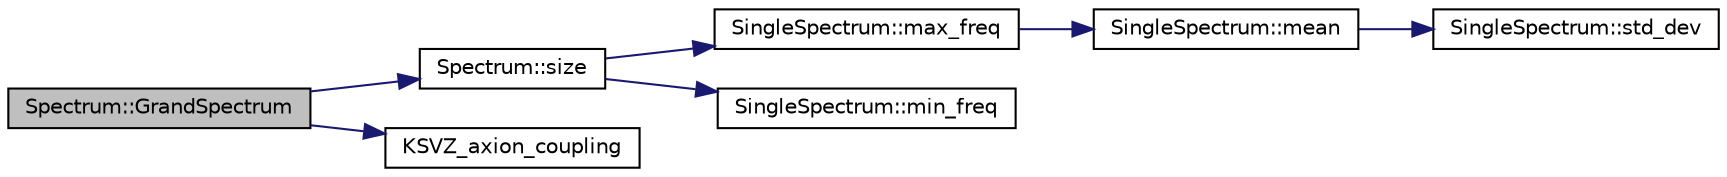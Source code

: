digraph "Spectrum::GrandSpectrum"
{
  edge [fontname="Helvetica",fontsize="10",labelfontname="Helvetica",labelfontsize="10"];
  node [fontname="Helvetica",fontsize="10",shape=record];
  rankdir="LR";
  Node1 [label="Spectrum::GrandSpectrum",height=0.2,width=0.4,color="black", fillcolor="grey75", style="filled", fontcolor="black"];
  Node1 -> Node2 [color="midnightblue",fontsize="10",style="solid",fontname="Helvetica"];
  Node2 [label="Spectrum::size",height=0.2,width=0.4,color="black", fillcolor="white", style="filled",URL="$class_spectrum.html#a9640391cdb12174df3e816f4cc74adec",tooltip="Similar to std::vector size()- get the number of elements in the Spectrum. "];
  Node2 -> Node3 [color="midnightblue",fontsize="10",style="solid",fontname="Helvetica"];
  Node3 [label="SingleSpectrum::max_freq",height=0.2,width=0.4,color="black", fillcolor="white", style="filled",URL="$class_single_spectrum.html#accb195e89e0fc81ea8a0ba61f0b800ba",tooltip="Get the maximum (largest) frequency stored in the current spectrum. "];
  Node3 -> Node4 [color="midnightblue",fontsize="10",style="solid",fontname="Helvetica"];
  Node4 [label="SingleSpectrum::mean",height=0.2,width=0.4,color="black", fillcolor="white", style="filled",URL="$class_single_spectrum.html#a39f66345fd7d6502bbc8ba731cc1bb13",tooltip="Compute the arithmetic mean of the current spectrum. "];
  Node4 -> Node5 [color="midnightblue",fontsize="10",style="solid",fontname="Helvetica"];
  Node5 [label="SingleSpectrum::std_dev",height=0.2,width=0.4,color="black", fillcolor="white", style="filled",URL="$class_single_spectrum.html#a138e3db04f9db67a699c8dddfef8f324",tooltip="Compute the standard deviation of the current spectrum. "];
  Node2 -> Node6 [color="midnightblue",fontsize="10",style="solid",fontname="Helvetica"];
  Node6 [label="SingleSpectrum::min_freq",height=0.2,width=0.4,color="black", fillcolor="white", style="filled",URL="$class_single_spectrum.html#a6b32df4657d7e4abb9afaedadbd50486",tooltip="Get the minimum (smallest) frequency stored in the current spectrum. "];
  Node1 -> Node7 [color="midnightblue",fontsize="10",style="solid",fontname="Helvetica"];
  Node7 [label="KSVZ_axion_coupling",height=0.2,width=0.4,color="black", fillcolor="white", style="filled",URL="$physicsfunctions_8h.html#a214bc03d065dc343463c384daae8b46b",tooltip="Estimate a value for  using parameters from KSVZ theory. See Ed Daw&#39;s theses, page 23..."];
}
